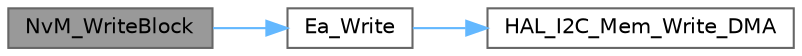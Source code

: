 digraph "NvM_WriteBlock"
{
 // LATEX_PDF_SIZE
  bgcolor="transparent";
  edge [fontname=Helvetica,fontsize=10,labelfontname=Helvetica,labelfontsize=10];
  node [fontname=Helvetica,fontsize=10,shape=box,height=0.2,width=0.4];
  rankdir="LR";
  Node1 [id="Node000001",label="NvM_WriteBlock",height=0.2,width=0.4,color="gray40", fillcolor="grey60", style="filled", fontcolor="black",tooltip="NvM Write block function."];
  Node1 -> Node2 [id="edge1_Node000001_Node000002",color="steelblue1",style="solid",tooltip=" "];
  Node2 [id="Node000002",label="Ea_Write",height=0.2,width=0.4,color="grey40", fillcolor="white", style="filled",URL="$_ea_8c.html#a3fa088ab834f6ee151fb58ad2c1915ea",tooltip="Ea Write block function."];
  Node2 -> Node3 [id="edge2_Node000002_Node000003",color="steelblue1",style="solid",tooltip=" "];
  Node3 [id="Node000003",label="HAL_I2C_Mem_Write_DMA",height=0.2,width=0.4,color="grey40", fillcolor="white", style="filled",URL="$group___i2_c___exported___functions___group2.html#ga12a2a86be393359534f630cdd090d8bb",tooltip=" "];
}

